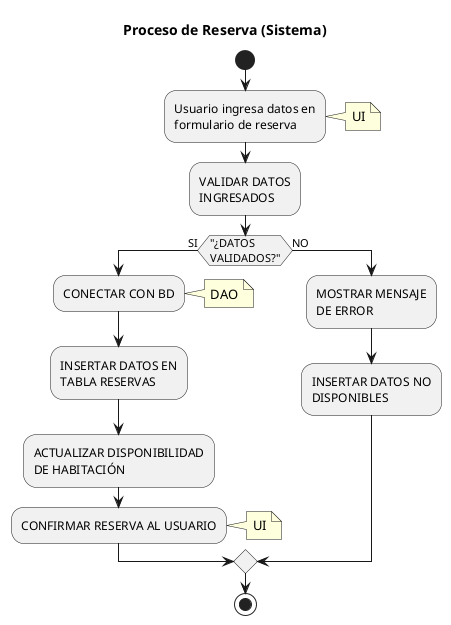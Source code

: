 @startuml
title Proceso de Reserva (Sistema)

start

:Usuario ingresa datos en\nformulario de reserva;
note right: UI

:VALIDAR DATOS\nINGRESADOS;

if ("¿DATOS\nVALIDADOS?") then (SI)
  :CONECTAR CON BD;
  note right: DAO

  :INSERTAR DATOS EN\nTABLA RESERVAS;
  :ACTUALIZAR DISPONIBILIDAD\nDE HABITACIÓN;
  :CONFIRMAR RESERVA AL USUARIO;
  note right: UI
else (NO)
  :MOSTRAR MENSAJE\nDE ERROR;
  :INSERTAR DATOS NO\nDISPONIBLES;
endif

stop
@enduml